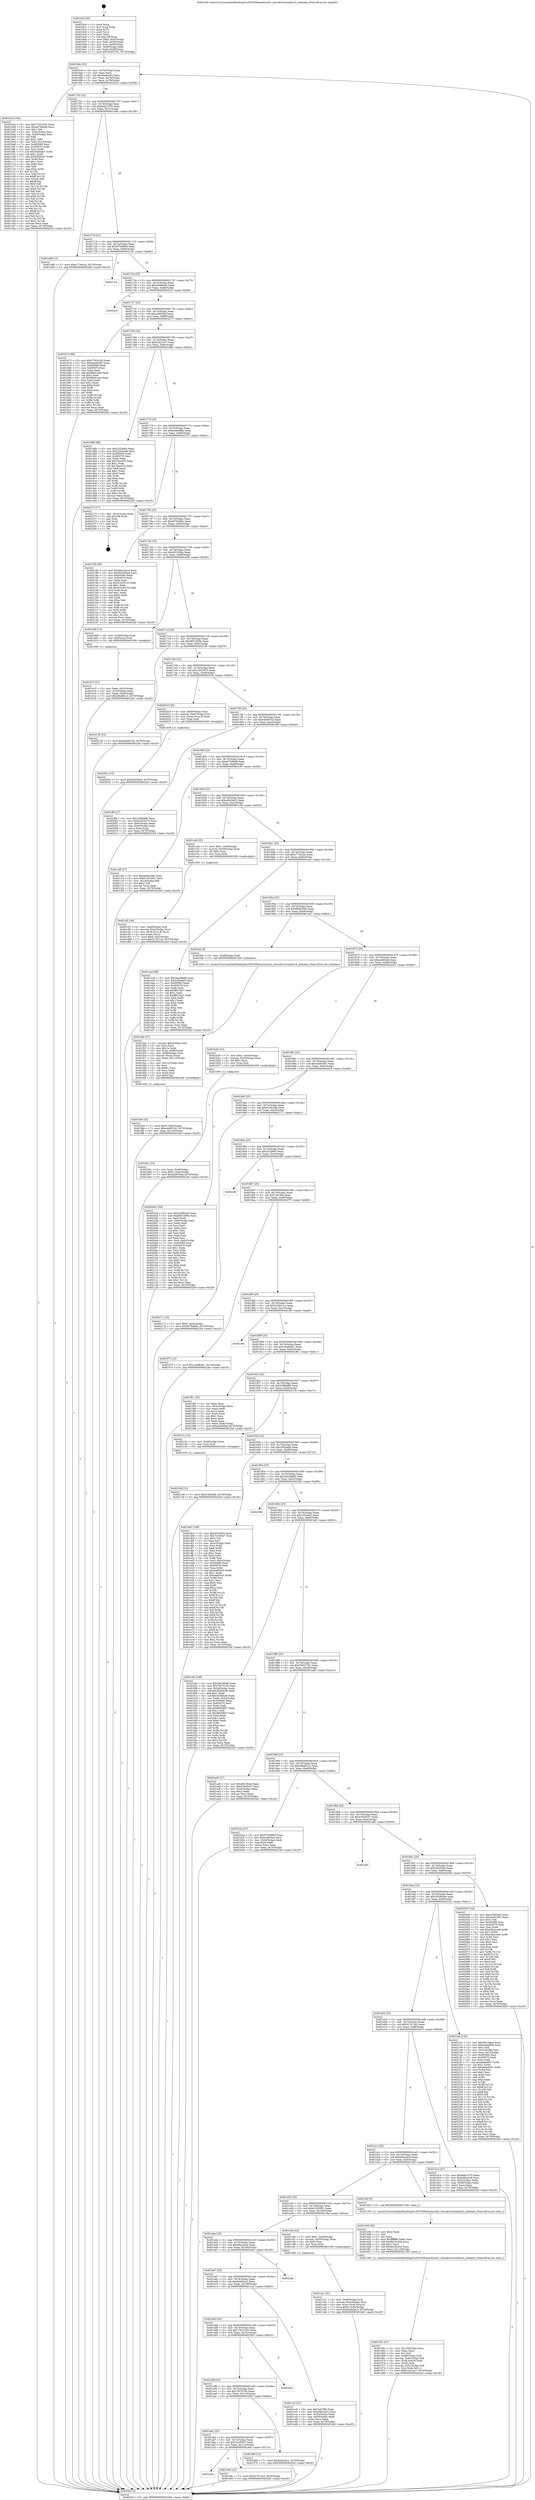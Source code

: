 digraph "0x4016c0" {
  label = "0x4016c0 (/mnt/c/Users/mathe/Desktop/tcc/POCII/binaries/extr_linuxdriversmdmd.h_mdname_Final-ollvm.out::main(0))"
  labelloc = "t"
  node[shape=record]

  Entry [label="",width=0.3,height=0.3,shape=circle,fillcolor=black,style=filled]
  "0x4016eb" [label="{
     0x4016eb [23]\l
     | [instrs]\l
     &nbsp;&nbsp;0x4016eb \<+3\>: mov -0x70(%rbp),%eax\l
     &nbsp;&nbsp;0x4016ee \<+2\>: mov %eax,%ecx\l
     &nbsp;&nbsp;0x4016f0 \<+6\>: sub $0x8aa0ac85,%ecx\l
     &nbsp;&nbsp;0x4016f6 \<+3\>: mov %eax,-0x74(%rbp)\l
     &nbsp;&nbsp;0x4016f9 \<+3\>: mov %ecx,-0x78(%rbp)\l
     &nbsp;&nbsp;0x4016fc \<+6\>: je 0000000000401bcb \<main+0x50b\>\l
  }"]
  "0x401bcb" [label="{
     0x401bcb [164]\l
     | [instrs]\l
     &nbsp;&nbsp;0x401bcb \<+5\>: mov $0x77624165,%eax\l
     &nbsp;&nbsp;0x401bd0 \<+5\>: mov $0xe6769bd9,%ecx\l
     &nbsp;&nbsp;0x401bd5 \<+2\>: mov $0x1,%dl\l
     &nbsp;&nbsp;0x401bd7 \<+3\>: mov -0x4c(%rbp),%esi\l
     &nbsp;&nbsp;0x401bda \<+3\>: cmp -0x40(%rbp),%esi\l
     &nbsp;&nbsp;0x401bdd \<+4\>: setl %dil\l
     &nbsp;&nbsp;0x401be1 \<+4\>: and $0x1,%dil\l
     &nbsp;&nbsp;0x401be5 \<+4\>: mov %dil,-0x1d(%rbp)\l
     &nbsp;&nbsp;0x401be9 \<+7\>: mov 0x405060,%esi\l
     &nbsp;&nbsp;0x401bf0 \<+8\>: mov 0x405070,%r8d\l
     &nbsp;&nbsp;0x401bf8 \<+3\>: mov %esi,%r9d\l
     &nbsp;&nbsp;0x401bfb \<+7\>: sub $0x55f26ae7,%r9d\l
     &nbsp;&nbsp;0x401c02 \<+4\>: sub $0x1,%r9d\l
     &nbsp;&nbsp;0x401c06 \<+7\>: add $0x55f26ae7,%r9d\l
     &nbsp;&nbsp;0x401c0d \<+4\>: imul %r9d,%esi\l
     &nbsp;&nbsp;0x401c11 \<+3\>: and $0x1,%esi\l
     &nbsp;&nbsp;0x401c14 \<+3\>: cmp $0x0,%esi\l
     &nbsp;&nbsp;0x401c17 \<+4\>: sete %dil\l
     &nbsp;&nbsp;0x401c1b \<+4\>: cmp $0xa,%r8d\l
     &nbsp;&nbsp;0x401c1f \<+4\>: setl %r10b\l
     &nbsp;&nbsp;0x401c23 \<+3\>: mov %dil,%r11b\l
     &nbsp;&nbsp;0x401c26 \<+4\>: xor $0xff,%r11b\l
     &nbsp;&nbsp;0x401c2a \<+3\>: mov %r10b,%bl\l
     &nbsp;&nbsp;0x401c2d \<+3\>: xor $0xff,%bl\l
     &nbsp;&nbsp;0x401c30 \<+3\>: xor $0x0,%dl\l
     &nbsp;&nbsp;0x401c33 \<+3\>: mov %r11b,%r14b\l
     &nbsp;&nbsp;0x401c36 \<+4\>: and $0x0,%r14b\l
     &nbsp;&nbsp;0x401c3a \<+3\>: and %dl,%dil\l
     &nbsp;&nbsp;0x401c3d \<+3\>: mov %bl,%r15b\l
     &nbsp;&nbsp;0x401c40 \<+4\>: and $0x0,%r15b\l
     &nbsp;&nbsp;0x401c44 \<+3\>: and %dl,%r10b\l
     &nbsp;&nbsp;0x401c47 \<+3\>: or %dil,%r14b\l
     &nbsp;&nbsp;0x401c4a \<+3\>: or %r10b,%r15b\l
     &nbsp;&nbsp;0x401c4d \<+3\>: xor %r15b,%r14b\l
     &nbsp;&nbsp;0x401c50 \<+3\>: or %bl,%r11b\l
     &nbsp;&nbsp;0x401c53 \<+4\>: xor $0xff,%r11b\l
     &nbsp;&nbsp;0x401c57 \<+3\>: or $0x0,%dl\l
     &nbsp;&nbsp;0x401c5a \<+3\>: and %dl,%r11b\l
     &nbsp;&nbsp;0x401c5d \<+3\>: or %r11b,%r14b\l
     &nbsp;&nbsp;0x401c60 \<+4\>: test $0x1,%r14b\l
     &nbsp;&nbsp;0x401c64 \<+3\>: cmovne %ecx,%eax\l
     &nbsp;&nbsp;0x401c67 \<+3\>: mov %eax,-0x70(%rbp)\l
     &nbsp;&nbsp;0x401c6a \<+5\>: jmp 00000000004022ef \<main+0xc2f\>\l
  }"]
  "0x401702" [label="{
     0x401702 [22]\l
     | [instrs]\l
     &nbsp;&nbsp;0x401702 \<+5\>: jmp 0000000000401707 \<main+0x47\>\l
     &nbsp;&nbsp;0x401707 \<+3\>: mov -0x74(%rbp),%eax\l
     &nbsp;&nbsp;0x40170a \<+5\>: sub $0x8edc1970,%eax\l
     &nbsp;&nbsp;0x40170f \<+3\>: mov %eax,-0x7c(%rbp)\l
     &nbsp;&nbsp;0x401712 \<+6\>: je 0000000000401e98 \<main+0x7d8\>\l
  }"]
  Exit [label="",width=0.3,height=0.3,shape=circle,fillcolor=black,style=filled,peripheries=2]
  "0x401e98" [label="{
     0x401e98 [12]\l
     | [instrs]\l
     &nbsp;&nbsp;0x401e98 \<+7\>: movl $0xe7744c2a,-0x70(%rbp)\l
     &nbsp;&nbsp;0x401e9f \<+5\>: jmp 00000000004022ef \<main+0xc2f\>\l
  }"]
  "0x401718" [label="{
     0x401718 [22]\l
     | [instrs]\l
     &nbsp;&nbsp;0x401718 \<+5\>: jmp 000000000040171d \<main+0x5d\>\l
     &nbsp;&nbsp;0x40171d \<+3\>: mov -0x74(%rbp),%eax\l
     &nbsp;&nbsp;0x401720 \<+5\>: sub $0x97509f09,%eax\l
     &nbsp;&nbsp;0x401725 \<+3\>: mov %eax,-0x80(%rbp)\l
     &nbsp;&nbsp;0x401728 \<+6\>: je 0000000000402154 \<main+0xa94\>\l
  }"]
  "0x402148" [label="{
     0x402148 [12]\l
     | [instrs]\l
     &nbsp;&nbsp;0x402148 \<+7\>: movl $0xf120e2db,-0x70(%rbp)\l
     &nbsp;&nbsp;0x40214f \<+5\>: jmp 00000000004022ef \<main+0xc2f\>\l
  }"]
  "0x402154" [label="{
     0x402154\l
  }", style=dashed]
  "0x40172e" [label="{
     0x40172e [25]\l
     | [instrs]\l
     &nbsp;&nbsp;0x40172e \<+5\>: jmp 0000000000401733 \<main+0x73\>\l
     &nbsp;&nbsp;0x401733 \<+3\>: mov -0x74(%rbp),%eax\l
     &nbsp;&nbsp;0x401736 \<+5\>: sub $0xa2090aa0,%eax\l
     &nbsp;&nbsp;0x40173b \<+6\>: mov %eax,-0x84(%rbp)\l
     &nbsp;&nbsp;0x401741 \<+6\>: je 00000000004022cf \<main+0xc0f\>\l
  }"]
  "0x40202c" [label="{
     0x40202c [12]\l
     | [instrs]\l
     &nbsp;&nbsp;0x40202c \<+7\>: movl $0x54d2f3e3,-0x70(%rbp)\l
     &nbsp;&nbsp;0x402033 \<+5\>: jmp 00000000004022ef \<main+0xc2f\>\l
  }"]
  "0x4022cf" [label="{
     0x4022cf\l
  }", style=dashed]
  "0x401747" [label="{
     0x401747 [25]\l
     | [instrs]\l
     &nbsp;&nbsp;0x401747 \<+5\>: jmp 000000000040174c \<main+0x8c\>\l
     &nbsp;&nbsp;0x40174c \<+3\>: mov -0x74(%rbp),%eax\l
     &nbsp;&nbsp;0x40174f \<+5\>: sub $0xa26930ef,%eax\l
     &nbsp;&nbsp;0x401754 \<+6\>: mov %eax,-0x88(%rbp)\l
     &nbsp;&nbsp;0x40175a \<+6\>: je 0000000000401b73 \<main+0x4b3\>\l
  }"]
  "0x401fe4" [label="{
     0x401fe4 [25]\l
     | [instrs]\l
     &nbsp;&nbsp;0x401fe4 \<+7\>: movl $0x0,-0x6c(%rbp)\l
     &nbsp;&nbsp;0x401feb \<+7\>: movl $0xe4d067d2,-0x70(%rbp)\l
     &nbsp;&nbsp;0x401ff2 \<+6\>: mov %eax,-0x120(%rbp)\l
     &nbsp;&nbsp;0x401ff8 \<+5\>: jmp 00000000004022ef \<main+0xc2f\>\l
  }"]
  "0x401b73" [label="{
     0x401b73 [88]\l
     | [instrs]\l
     &nbsp;&nbsp;0x401b73 \<+5\>: mov $0x77624165,%eax\l
     &nbsp;&nbsp;0x401b78 \<+5\>: mov $0x8aa0ac85,%ecx\l
     &nbsp;&nbsp;0x401b7d \<+7\>: mov 0x405060,%edx\l
     &nbsp;&nbsp;0x401b84 \<+7\>: mov 0x405070,%esi\l
     &nbsp;&nbsp;0x401b8b \<+2\>: mov %edx,%edi\l
     &nbsp;&nbsp;0x401b8d \<+6\>: add $0xfd0d1a4e,%edi\l
     &nbsp;&nbsp;0x401b93 \<+3\>: sub $0x1,%edi\l
     &nbsp;&nbsp;0x401b96 \<+6\>: sub $0xfd0d1a4e,%edi\l
     &nbsp;&nbsp;0x401b9c \<+3\>: imul %edi,%edx\l
     &nbsp;&nbsp;0x401b9f \<+3\>: and $0x1,%edx\l
     &nbsp;&nbsp;0x401ba2 \<+3\>: cmp $0x0,%edx\l
     &nbsp;&nbsp;0x401ba5 \<+4\>: sete %r8b\l
     &nbsp;&nbsp;0x401ba9 \<+3\>: cmp $0xa,%esi\l
     &nbsp;&nbsp;0x401bac \<+4\>: setl %r9b\l
     &nbsp;&nbsp;0x401bb0 \<+3\>: mov %r8b,%r10b\l
     &nbsp;&nbsp;0x401bb3 \<+3\>: and %r9b,%r10b\l
     &nbsp;&nbsp;0x401bb6 \<+3\>: xor %r9b,%r8b\l
     &nbsp;&nbsp;0x401bb9 \<+3\>: or %r8b,%r10b\l
     &nbsp;&nbsp;0x401bbc \<+4\>: test $0x1,%r10b\l
     &nbsp;&nbsp;0x401bc0 \<+3\>: cmovne %ecx,%eax\l
     &nbsp;&nbsp;0x401bc3 \<+3\>: mov %eax,-0x70(%rbp)\l
     &nbsp;&nbsp;0x401bc6 \<+5\>: jmp 00000000004022ef \<main+0xc2f\>\l
  }"]
  "0x401760" [label="{
     0x401760 [25]\l
     | [instrs]\l
     &nbsp;&nbsp;0x401760 \<+5\>: jmp 0000000000401765 \<main+0xa5\>\l
     &nbsp;&nbsp;0x401765 \<+3\>: mov -0x74(%rbp),%eax\l
     &nbsp;&nbsp;0x401768 \<+5\>: sub $0xb1b21ac7,%eax\l
     &nbsp;&nbsp;0x40176d \<+6\>: mov %eax,-0x8c(%rbp)\l
     &nbsp;&nbsp;0x401773 \<+6\>: je 0000000000401d8b \<main+0x6cb\>\l
  }"]
  "0x401fab" [label="{
     0x401fab [57]\l
     | [instrs]\l
     &nbsp;&nbsp;0x401fab \<+10\>: movabs $0x4030ba,%rdi\l
     &nbsp;&nbsp;0x401fb5 \<+2\>: xor %ecx,%ecx\l
     &nbsp;&nbsp;0x401fb7 \<+5\>: mov $0x1a,%edx\l
     &nbsp;&nbsp;0x401fbc \<+4\>: mov %rax,-0x68(%rbp)\l
     &nbsp;&nbsp;0x401fc0 \<+4\>: mov -0x68(%rbp),%rax\l
     &nbsp;&nbsp;0x401fc4 \<+3\>: movsbl (%rax),%eax\l
     &nbsp;&nbsp;0x401fc7 \<+6\>: mov %edx,-0x11c(%rbp)\l
     &nbsp;&nbsp;0x401fcd \<+1\>: cltd\l
     &nbsp;&nbsp;0x401fce \<+6\>: mov -0x11c(%rbp),%esi\l
     &nbsp;&nbsp;0x401fd4 \<+2\>: idiv %esi\l
     &nbsp;&nbsp;0x401fd6 \<+3\>: sub $0x61,%ecx\l
     &nbsp;&nbsp;0x401fd9 \<+2\>: sub %ecx,%edx\l
     &nbsp;&nbsp;0x401fdb \<+2\>: mov %edx,%esi\l
     &nbsp;&nbsp;0x401fdd \<+2\>: mov $0x0,%al\l
     &nbsp;&nbsp;0x401fdf \<+5\>: call 0000000000401040 \<printf@plt\>\l
     | [calls]\l
     &nbsp;&nbsp;0x401040 \{1\} (unknown)\l
  }"]
  "0x401d8b" [label="{
     0x401d8b [88]\l
     | [instrs]\l
     &nbsp;&nbsp;0x401d8b \<+5\>: mov $0x2525664,%eax\l
     &nbsp;&nbsp;0x401d90 \<+5\>: mov $0x22f2bab6,%ecx\l
     &nbsp;&nbsp;0x401d95 \<+7\>: mov 0x405060,%edx\l
     &nbsp;&nbsp;0x401d9c \<+7\>: mov 0x405070,%esi\l
     &nbsp;&nbsp;0x401da3 \<+2\>: mov %edx,%edi\l
     &nbsp;&nbsp;0x401da5 \<+6\>: add $0x7bec67b,%edi\l
     &nbsp;&nbsp;0x401dab \<+3\>: sub $0x1,%edi\l
     &nbsp;&nbsp;0x401dae \<+6\>: sub $0x7bec67b,%edi\l
     &nbsp;&nbsp;0x401db4 \<+3\>: imul %edi,%edx\l
     &nbsp;&nbsp;0x401db7 \<+3\>: and $0x1,%edx\l
     &nbsp;&nbsp;0x401dba \<+3\>: cmp $0x0,%edx\l
     &nbsp;&nbsp;0x401dbd \<+4\>: sete %r8b\l
     &nbsp;&nbsp;0x401dc1 \<+3\>: cmp $0xa,%esi\l
     &nbsp;&nbsp;0x401dc4 \<+4\>: setl %r9b\l
     &nbsp;&nbsp;0x401dc8 \<+3\>: mov %r8b,%r10b\l
     &nbsp;&nbsp;0x401dcb \<+3\>: and %r9b,%r10b\l
     &nbsp;&nbsp;0x401dce \<+3\>: xor %r9b,%r8b\l
     &nbsp;&nbsp;0x401dd1 \<+3\>: or %r8b,%r10b\l
     &nbsp;&nbsp;0x401dd4 \<+4\>: test $0x1,%r10b\l
     &nbsp;&nbsp;0x401dd8 \<+3\>: cmovne %ecx,%eax\l
     &nbsp;&nbsp;0x401ddb \<+3\>: mov %eax,-0x70(%rbp)\l
     &nbsp;&nbsp;0x401dde \<+5\>: jmp 00000000004022ef \<main+0xc2f\>\l
  }"]
  "0x401779" [label="{
     0x401779 [25]\l
     | [instrs]\l
     &nbsp;&nbsp;0x401779 \<+5\>: jmp 000000000040177e \<main+0xbe\>\l
     &nbsp;&nbsp;0x40177e \<+3\>: mov -0x74(%rbp),%eax\l
     &nbsp;&nbsp;0x401781 \<+5\>: sub $0xbe4ee80b,%eax\l
     &nbsp;&nbsp;0x401786 \<+6\>: mov %eax,-0x90(%rbp)\l
     &nbsp;&nbsp;0x40178c \<+6\>: je 0000000000402272 \<main+0xbb2\>\l
  }"]
  "0x401acb" [label="{
     0x401acb\l
  }", style=dashed]
  "0x402272" [label="{
     0x402272 [17]\l
     | [instrs]\l
     &nbsp;&nbsp;0x402272 \<+3\>: mov -0x1c(%rbp),%eax\l
     &nbsp;&nbsp;0x402275 \<+7\>: add $0x108,%rsp\l
     &nbsp;&nbsp;0x40227c \<+1\>: pop %rbx\l
     &nbsp;&nbsp;0x40227d \<+2\>: pop %r14\l
     &nbsp;&nbsp;0x40227f \<+2\>: pop %r15\l
     &nbsp;&nbsp;0x402281 \<+1\>: pop %rbp\l
     &nbsp;&nbsp;0x402282 \<+1\>: ret\l
  }"]
  "0x401792" [label="{
     0x401792 [25]\l
     | [instrs]\l
     &nbsp;&nbsp;0x401792 \<+5\>: jmp 0000000000401797 \<main+0xd7\>\l
     &nbsp;&nbsp;0x401797 \<+3\>: mov -0x74(%rbp),%eax\l
     &nbsp;&nbsp;0x40179a \<+5\>: sub $0xd076ab62,%eax\l
     &nbsp;&nbsp;0x40179f \<+6\>: mov %eax,-0x94(%rbp)\l
     &nbsp;&nbsp;0x4017a5 \<+6\>: je 0000000000402184 \<main+0xac4\>\l
  }"]
  "0x401e8c" [label="{
     0x401e8c [12]\l
     | [instrs]\l
     &nbsp;&nbsp;0x401e8c \<+7\>: movl $0x5c767c43,-0x70(%rbp)\l
     &nbsp;&nbsp;0x401e93 \<+5\>: jmp 00000000004022ef \<main+0xc2f\>\l
  }"]
  "0x402184" [label="{
     0x402184 [88]\l
     | [instrs]\l
     &nbsp;&nbsp;0x402184 \<+5\>: mov $0x69a14aca,%eax\l
     &nbsp;&nbsp;0x402189 \<+5\>: mov $0x5b2904a4,%ecx\l
     &nbsp;&nbsp;0x40218e \<+7\>: mov 0x405060,%edx\l
     &nbsp;&nbsp;0x402195 \<+7\>: mov 0x405070,%esi\l
     &nbsp;&nbsp;0x40219c \<+2\>: mov %edx,%edi\l
     &nbsp;&nbsp;0x40219e \<+6\>: sub $0x41b20155,%edi\l
     &nbsp;&nbsp;0x4021a4 \<+3\>: sub $0x1,%edi\l
     &nbsp;&nbsp;0x4021a7 \<+6\>: add $0x41b20155,%edi\l
     &nbsp;&nbsp;0x4021ad \<+3\>: imul %edi,%edx\l
     &nbsp;&nbsp;0x4021b0 \<+3\>: and $0x1,%edx\l
     &nbsp;&nbsp;0x4021b3 \<+3\>: cmp $0x0,%edx\l
     &nbsp;&nbsp;0x4021b6 \<+4\>: sete %r8b\l
     &nbsp;&nbsp;0x4021ba \<+3\>: cmp $0xa,%esi\l
     &nbsp;&nbsp;0x4021bd \<+4\>: setl %r9b\l
     &nbsp;&nbsp;0x4021c1 \<+3\>: mov %r8b,%r10b\l
     &nbsp;&nbsp;0x4021c4 \<+3\>: and %r9b,%r10b\l
     &nbsp;&nbsp;0x4021c7 \<+3\>: xor %r9b,%r8b\l
     &nbsp;&nbsp;0x4021ca \<+3\>: or %r8b,%r10b\l
     &nbsp;&nbsp;0x4021cd \<+4\>: test $0x1,%r10b\l
     &nbsp;&nbsp;0x4021d1 \<+3\>: cmovne %ecx,%eax\l
     &nbsp;&nbsp;0x4021d4 \<+3\>: mov %eax,-0x70(%rbp)\l
     &nbsp;&nbsp;0x4021d7 \<+5\>: jmp 00000000004022ef \<main+0xc2f\>\l
  }"]
  "0x4017ab" [label="{
     0x4017ab [25]\l
     | [instrs]\l
     &nbsp;&nbsp;0x4017ab \<+5\>: jmp 00000000004017b0 \<main+0xf0\>\l
     &nbsp;&nbsp;0x4017b0 \<+3\>: mov -0x74(%rbp),%eax\l
     &nbsp;&nbsp;0x4017b3 \<+5\>: sub $0xd551f04c,%eax\l
     &nbsp;&nbsp;0x4017b8 \<+6\>: mov %eax,-0x98(%rbp)\l
     &nbsp;&nbsp;0x4017be \<+6\>: je 0000000000401b08 \<main+0x448\>\l
  }"]
  "0x401ab2" [label="{
     0x401ab2 [25]\l
     | [instrs]\l
     &nbsp;&nbsp;0x401ab2 \<+5\>: jmp 0000000000401ab7 \<main+0x3f7\>\l
     &nbsp;&nbsp;0x401ab7 \<+3\>: mov -0x74(%rbp),%eax\l
     &nbsp;&nbsp;0x401aba \<+5\>: sub $0x7e1f55b7,%eax\l
     &nbsp;&nbsp;0x401abf \<+6\>: mov %eax,-0x114(%rbp)\l
     &nbsp;&nbsp;0x401ac5 \<+6\>: je 0000000000401e8c \<main+0x7cc\>\l
  }"]
  "0x401b08" [label="{
     0x401b08 [13]\l
     | [instrs]\l
     &nbsp;&nbsp;0x401b08 \<+4\>: mov -0x38(%rbp),%rax\l
     &nbsp;&nbsp;0x401b0c \<+4\>: mov 0x8(%rax),%rdi\l
     &nbsp;&nbsp;0x401b10 \<+5\>: call 0000000000401060 \<atoi@plt\>\l
     | [calls]\l
     &nbsp;&nbsp;0x401060 \{1\} (unknown)\l
  }"]
  "0x4017c4" [label="{
     0x4017c4 [25]\l
     | [instrs]\l
     &nbsp;&nbsp;0x4017c4 \<+5\>: jmp 00000000004017c9 \<main+0x109\>\l
     &nbsp;&nbsp;0x4017c9 \<+3\>: mov -0x74(%rbp),%eax\l
     &nbsp;&nbsp;0x4017cc \<+5\>: sub $0xd851b60b,%eax\l
     &nbsp;&nbsp;0x4017d1 \<+6\>: mov %eax,-0x9c(%rbp)\l
     &nbsp;&nbsp;0x4017d7 \<+6\>: je 0000000000402130 \<main+0xa70\>\l
  }"]
  "0x401f69" [label="{
     0x401f69 [12]\l
     | [instrs]\l
     &nbsp;&nbsp;0x401f69 \<+7\>: movl $0x6e0a3ec2,-0x70(%rbp)\l
     &nbsp;&nbsp;0x401f70 \<+5\>: jmp 00000000004022ef \<main+0xc2f\>\l
  }"]
  "0x402130" [label="{
     0x402130 [12]\l
     | [instrs]\l
     &nbsp;&nbsp;0x402130 \<+7\>: movl $0xe4d067d2,-0x70(%rbp)\l
     &nbsp;&nbsp;0x402137 \<+5\>: jmp 00000000004022ef \<main+0xc2f\>\l
  }"]
  "0x4017dd" [label="{
     0x4017dd [25]\l
     | [instrs]\l
     &nbsp;&nbsp;0x4017dd \<+5\>: jmp 00000000004017e2 \<main+0x122\>\l
     &nbsp;&nbsp;0x4017e2 \<+3\>: mov -0x74(%rbp),%eax\l
     &nbsp;&nbsp;0x4017e5 \<+5\>: sub $0xe2023475,%eax\l
     &nbsp;&nbsp;0x4017ea \<+6\>: mov %eax,-0xa0(%rbp)\l
     &nbsp;&nbsp;0x4017f0 \<+6\>: je 0000000000402018 \<main+0x958\>\l
  }"]
  "0x401a99" [label="{
     0x401a99 [25]\l
     | [instrs]\l
     &nbsp;&nbsp;0x401a99 \<+5\>: jmp 0000000000401a9e \<main+0x3de\>\l
     &nbsp;&nbsp;0x401a9e \<+3\>: mov -0x74(%rbp),%eax\l
     &nbsp;&nbsp;0x401aa1 \<+5\>: sub $0x7937f150,%eax\l
     &nbsp;&nbsp;0x401aa6 \<+6\>: mov %eax,-0x110(%rbp)\l
     &nbsp;&nbsp;0x401aac \<+6\>: je 0000000000401f69 \<main+0x8a9\>\l
  }"]
  "0x402018" [label="{
     0x402018 [20]\l
     | [instrs]\l
     &nbsp;&nbsp;0x402018 \<+4\>: mov -0x48(%rbp),%rax\l
     &nbsp;&nbsp;0x40201c \<+4\>: movslq -0x6c(%rbp),%rcx\l
     &nbsp;&nbsp;0x402020 \<+4\>: mov (%rax,%rcx,8),%rax\l
     &nbsp;&nbsp;0x402024 \<+3\>: mov %rax,%rdi\l
     &nbsp;&nbsp;0x402027 \<+5\>: call 0000000000401030 \<free@plt\>\l
     | [calls]\l
     &nbsp;&nbsp;0x401030 \{1\} (unknown)\l
  }"]
  "0x4017f6" [label="{
     0x4017f6 [25]\l
     | [instrs]\l
     &nbsp;&nbsp;0x4017f6 \<+5\>: jmp 00000000004017fb \<main+0x13b\>\l
     &nbsp;&nbsp;0x4017fb \<+3\>: mov -0x74(%rbp),%eax\l
     &nbsp;&nbsp;0x4017fe \<+5\>: sub $0xe4d067d2,%eax\l
     &nbsp;&nbsp;0x401803 \<+6\>: mov %eax,-0xa4(%rbp)\l
     &nbsp;&nbsp;0x401809 \<+6\>: je 0000000000401ffd \<main+0x93d\>\l
  }"]
  "0x402283" [label="{
     0x402283\l
  }", style=dashed]
  "0x401ffd" [label="{
     0x401ffd [27]\l
     | [instrs]\l
     &nbsp;&nbsp;0x401ffd \<+5\>: mov $0x229fdd86,%eax\l
     &nbsp;&nbsp;0x402002 \<+5\>: mov $0xe2023475,%ecx\l
     &nbsp;&nbsp;0x402007 \<+3\>: mov -0x6c(%rbp),%edx\l
     &nbsp;&nbsp;0x40200a \<+3\>: cmp -0x40(%rbp),%edx\l
     &nbsp;&nbsp;0x40200d \<+3\>: cmovl %ecx,%eax\l
     &nbsp;&nbsp;0x402010 \<+3\>: mov %eax,-0x70(%rbp)\l
     &nbsp;&nbsp;0x402013 \<+5\>: jmp 00000000004022ef \<main+0xc2f\>\l
  }"]
  "0x40180f" [label="{
     0x40180f [25]\l
     | [instrs]\l
     &nbsp;&nbsp;0x40180f \<+5\>: jmp 0000000000401814 \<main+0x154\>\l
     &nbsp;&nbsp;0x401814 \<+3\>: mov -0x74(%rbp),%eax\l
     &nbsp;&nbsp;0x401817 \<+5\>: sub $0xe6769bd9,%eax\l
     &nbsp;&nbsp;0x40181c \<+6\>: mov %eax,-0xa8(%rbp)\l
     &nbsp;&nbsp;0x401822 \<+6\>: je 0000000000401c6f \<main+0x5af\>\l
  }"]
  "0x401d5c" [label="{
     0x401d5c [47]\l
     | [instrs]\l
     &nbsp;&nbsp;0x401d5c \<+6\>: mov -0x118(%rbp),%ecx\l
     &nbsp;&nbsp;0x401d62 \<+3\>: imul %eax,%ecx\l
     &nbsp;&nbsp;0x401d65 \<+3\>: mov %cl,%sil\l
     &nbsp;&nbsp;0x401d68 \<+4\>: mov -0x48(%rbp),%rdi\l
     &nbsp;&nbsp;0x401d6c \<+4\>: movslq -0x4c(%rbp),%r8\l
     &nbsp;&nbsp;0x401d70 \<+4\>: mov (%rdi,%r8,8),%rdi\l
     &nbsp;&nbsp;0x401d74 \<+3\>: mov (%rdi),%rdi\l
     &nbsp;&nbsp;0x401d77 \<+4\>: movslq -0x5c(%rbp),%r8\l
     &nbsp;&nbsp;0x401d7b \<+4\>: mov %sil,(%rdi,%r8,1)\l
     &nbsp;&nbsp;0x401d7f \<+7\>: movl $0xb1b21ac7,-0x70(%rbp)\l
     &nbsp;&nbsp;0x401d86 \<+5\>: jmp 00000000004022ef \<main+0xc2f\>\l
  }"]
  "0x401c6f" [label="{
     0x401c6f [27]\l
     | [instrs]\l
     &nbsp;&nbsp;0x401c6f \<+5\>: mov $0xe8d4258e,%eax\l
     &nbsp;&nbsp;0x401c74 \<+5\>: mov $0x61453061,%ecx\l
     &nbsp;&nbsp;0x401c79 \<+3\>: mov -0x1d(%rbp),%dl\l
     &nbsp;&nbsp;0x401c7c \<+3\>: test $0x1,%dl\l
     &nbsp;&nbsp;0x401c7f \<+3\>: cmovne %ecx,%eax\l
     &nbsp;&nbsp;0x401c82 \<+3\>: mov %eax,-0x70(%rbp)\l
     &nbsp;&nbsp;0x401c85 \<+5\>: jmp 00000000004022ef \<main+0xc2f\>\l
  }"]
  "0x401828" [label="{
     0x401828 [25]\l
     | [instrs]\l
     &nbsp;&nbsp;0x401828 \<+5\>: jmp 000000000040182d \<main+0x16d\>\l
     &nbsp;&nbsp;0x40182d \<+3\>: mov -0x74(%rbp),%eax\l
     &nbsp;&nbsp;0x401830 \<+5\>: sub $0xe6b53a22,%eax\l
     &nbsp;&nbsp;0x401835 \<+6\>: mov %eax,-0xac(%rbp)\l
     &nbsp;&nbsp;0x40183b \<+6\>: je 0000000000401cdb \<main+0x61b\>\l
  }"]
  "0x401d34" [label="{
     0x401d34 [40]\l
     | [instrs]\l
     &nbsp;&nbsp;0x401d34 \<+5\>: mov $0x2,%ecx\l
     &nbsp;&nbsp;0x401d39 \<+1\>: cltd\l
     &nbsp;&nbsp;0x401d3a \<+2\>: idiv %ecx\l
     &nbsp;&nbsp;0x401d3c \<+6\>: imul $0xfffffffe,%edx,%ecx\l
     &nbsp;&nbsp;0x401d42 \<+6\>: add $0x9b16c454,%ecx\l
     &nbsp;&nbsp;0x401d48 \<+3\>: add $0x1,%ecx\l
     &nbsp;&nbsp;0x401d4b \<+6\>: sub $0x9b16c454,%ecx\l
     &nbsp;&nbsp;0x401d51 \<+6\>: mov %ecx,-0x118(%rbp)\l
     &nbsp;&nbsp;0x401d57 \<+5\>: call 0000000000401160 \<next_i\>\l
     | [calls]\l
     &nbsp;&nbsp;0x401160 \{1\} (/mnt/c/Users/mathe/Desktop/tcc/POCII/binaries/extr_linuxdriversmdmd.h_mdname_Final-ollvm.out::next_i)\l
  }"]
  "0x401cdb" [label="{
     0x401cdb [23]\l
     | [instrs]\l
     &nbsp;&nbsp;0x401cdb \<+7\>: movl $0x1,-0x58(%rbp)\l
     &nbsp;&nbsp;0x401ce2 \<+4\>: movslq -0x58(%rbp),%rax\l
     &nbsp;&nbsp;0x401ce6 \<+4\>: shl $0x0,%rax\l
     &nbsp;&nbsp;0x401cea \<+3\>: mov %rax,%rdi\l
     &nbsp;&nbsp;0x401ced \<+5\>: call 0000000000401050 \<malloc@plt\>\l
     | [calls]\l
     &nbsp;&nbsp;0x401050 \{1\} (unknown)\l
  }"]
  "0x401841" [label="{
     0x401841 [25]\l
     | [instrs]\l
     &nbsp;&nbsp;0x401841 \<+5\>: jmp 0000000000401846 \<main+0x186\>\l
     &nbsp;&nbsp;0x401846 \<+3\>: mov -0x74(%rbp),%eax\l
     &nbsp;&nbsp;0x401849 \<+5\>: sub $0xe7744c2a,%eax\l
     &nbsp;&nbsp;0x40184e \<+6\>: mov %eax,-0xb0(%rbp)\l
     &nbsp;&nbsp;0x401854 \<+6\>: je 0000000000401ea4 \<main+0x7e4\>\l
  }"]
  "0x401cf2" [label="{
     0x401cf2 [34]\l
     | [instrs]\l
     &nbsp;&nbsp;0x401cf2 \<+4\>: mov -0x48(%rbp),%rdi\l
     &nbsp;&nbsp;0x401cf6 \<+4\>: movslq -0x4c(%rbp),%rcx\l
     &nbsp;&nbsp;0x401cfa \<+4\>: mov (%rdi,%rcx,8),%rcx\l
     &nbsp;&nbsp;0x401cfe \<+3\>: mov %rax,(%rcx)\l
     &nbsp;&nbsp;0x401d01 \<+7\>: movl $0x0,-0x5c(%rbp)\l
     &nbsp;&nbsp;0x401d08 \<+7\>: movl $0x5c767c43,-0x70(%rbp)\l
     &nbsp;&nbsp;0x401d0f \<+5\>: jmp 00000000004022ef \<main+0xc2f\>\l
  }"]
  "0x401ea4" [label="{
     0x401ea4 [88]\l
     | [instrs]\l
     &nbsp;&nbsp;0x401ea4 \<+5\>: mov $0x2ba396d9,%eax\l
     &nbsp;&nbsp;0x401ea9 \<+5\>: mov $0x2cf3a0e5,%ecx\l
     &nbsp;&nbsp;0x401eae \<+7\>: mov 0x405060,%edx\l
     &nbsp;&nbsp;0x401eb5 \<+7\>: mov 0x405070,%esi\l
     &nbsp;&nbsp;0x401ebc \<+2\>: mov %edx,%edi\l
     &nbsp;&nbsp;0x401ebe \<+6\>: add $0xff913be7,%edi\l
     &nbsp;&nbsp;0x401ec4 \<+3\>: sub $0x1,%edi\l
     &nbsp;&nbsp;0x401ec7 \<+6\>: sub $0xff913be7,%edi\l
     &nbsp;&nbsp;0x401ecd \<+3\>: imul %edi,%edx\l
     &nbsp;&nbsp;0x401ed0 \<+3\>: and $0x1,%edx\l
     &nbsp;&nbsp;0x401ed3 \<+3\>: cmp $0x0,%edx\l
     &nbsp;&nbsp;0x401ed6 \<+4\>: sete %r8b\l
     &nbsp;&nbsp;0x401eda \<+3\>: cmp $0xa,%esi\l
     &nbsp;&nbsp;0x401edd \<+4\>: setl %r9b\l
     &nbsp;&nbsp;0x401ee1 \<+3\>: mov %r8b,%r10b\l
     &nbsp;&nbsp;0x401ee4 \<+3\>: and %r9b,%r10b\l
     &nbsp;&nbsp;0x401ee7 \<+3\>: xor %r9b,%r8b\l
     &nbsp;&nbsp;0x401eea \<+3\>: or %r8b,%r10b\l
     &nbsp;&nbsp;0x401eed \<+4\>: test $0x1,%r10b\l
     &nbsp;&nbsp;0x401ef1 \<+3\>: cmovne %ecx,%eax\l
     &nbsp;&nbsp;0x401ef4 \<+3\>: mov %eax,-0x70(%rbp)\l
     &nbsp;&nbsp;0x401ef7 \<+5\>: jmp 00000000004022ef \<main+0xc2f\>\l
  }"]
  "0x40185a" [label="{
     0x40185a [25]\l
     | [instrs]\l
     &nbsp;&nbsp;0x40185a \<+5\>: jmp 000000000040185f \<main+0x19f\>\l
     &nbsp;&nbsp;0x40185f \<+3\>: mov -0x74(%rbp),%eax\l
     &nbsp;&nbsp;0x401862 \<+5\>: sub $0xe8d4258e,%eax\l
     &nbsp;&nbsp;0x401867 \<+6\>: mov %eax,-0xb4(%rbp)\l
     &nbsp;&nbsp;0x40186d \<+6\>: je 0000000000401fa2 \<main+0x8e2\>\l
  }"]
  "0x401a80" [label="{
     0x401a80 [25]\l
     | [instrs]\l
     &nbsp;&nbsp;0x401a80 \<+5\>: jmp 0000000000401a85 \<main+0x3c5\>\l
     &nbsp;&nbsp;0x401a85 \<+3\>: mov -0x74(%rbp),%eax\l
     &nbsp;&nbsp;0x401a88 \<+5\>: sub $0x77624165,%eax\l
     &nbsp;&nbsp;0x401a8d \<+6\>: mov %eax,-0x10c(%rbp)\l
     &nbsp;&nbsp;0x401a93 \<+6\>: je 0000000000402283 \<main+0xbc3\>\l
  }"]
  "0x401fa2" [label="{
     0x401fa2 [9]\l
     | [instrs]\l
     &nbsp;&nbsp;0x401fa2 \<+4\>: mov -0x48(%rbp),%rdi\l
     &nbsp;&nbsp;0x401fa6 \<+5\>: call 00000000004015e0 \<mdname\>\l
     | [calls]\l
     &nbsp;&nbsp;0x4015e0 \{1\} (/mnt/c/Users/mathe/Desktop/tcc/POCII/binaries/extr_linuxdriversmdmd.h_mdname_Final-ollvm.out::mdname)\l
  }"]
  "0x401873" [label="{
     0x401873 [25]\l
     | [instrs]\l
     &nbsp;&nbsp;0x401873 \<+5\>: jmp 0000000000401878 \<main+0x1b8\>\l
     &nbsp;&nbsp;0x401878 \<+3\>: mov -0x74(%rbp),%eax\l
     &nbsp;&nbsp;0x40187b \<+5\>: sub $0xecef43ed,%eax\l
     &nbsp;&nbsp;0x401880 \<+6\>: mov %eax,-0xb8(%rbp)\l
     &nbsp;&nbsp;0x401886 \<+6\>: je 0000000000401b45 \<main+0x485\>\l
  }"]
  "0x401cc0" [label="{
     0x401cc0 [27]\l
     | [instrs]\l
     &nbsp;&nbsp;0x401cc0 \<+5\>: mov $0x7ab79fe,%eax\l
     &nbsp;&nbsp;0x401cc5 \<+5\>: mov $0xe6b53a22,%ecx\l
     &nbsp;&nbsp;0x401cca \<+3\>: mov -0x54(%rbp),%edx\l
     &nbsp;&nbsp;0x401ccd \<+3\>: cmp -0x50(%rbp),%edx\l
     &nbsp;&nbsp;0x401cd0 \<+3\>: cmovl %ecx,%eax\l
     &nbsp;&nbsp;0x401cd3 \<+3\>: mov %eax,-0x70(%rbp)\l
     &nbsp;&nbsp;0x401cd6 \<+5\>: jmp 00000000004022ef \<main+0xc2f\>\l
  }"]
  "0x401b45" [label="{
     0x401b45 [23]\l
     | [instrs]\l
     &nbsp;&nbsp;0x401b45 \<+7\>: movl $0x1,-0x40(%rbp)\l
     &nbsp;&nbsp;0x401b4c \<+4\>: movslq -0x40(%rbp),%rax\l
     &nbsp;&nbsp;0x401b50 \<+4\>: shl $0x3,%rax\l
     &nbsp;&nbsp;0x401b54 \<+3\>: mov %rax,%rdi\l
     &nbsp;&nbsp;0x401b57 \<+5\>: call 0000000000401050 \<malloc@plt\>\l
     | [calls]\l
     &nbsp;&nbsp;0x401050 \{1\} (unknown)\l
  }"]
  "0x40188c" [label="{
     0x40188c [25]\l
     | [instrs]\l
     &nbsp;&nbsp;0x40188c \<+5\>: jmp 0000000000401891 \<main+0x1d1\>\l
     &nbsp;&nbsp;0x401891 \<+3\>: mov -0x74(%rbp),%eax\l
     &nbsp;&nbsp;0x401894 \<+5\>: sub $0xee4916d7,%eax\l
     &nbsp;&nbsp;0x401899 \<+6\>: mov %eax,-0xbc(%rbp)\l
     &nbsp;&nbsp;0x40189f \<+6\>: je 00000000004020c8 \<main+0xa08\>\l
  }"]
  "0x401a67" [label="{
     0x401a67 [25]\l
     | [instrs]\l
     &nbsp;&nbsp;0x401a67 \<+5\>: jmp 0000000000401a6c \<main+0x3ac\>\l
     &nbsp;&nbsp;0x401a6c \<+3\>: mov -0x74(%rbp),%eax\l
     &nbsp;&nbsp;0x401a6f \<+5\>: sub $0x6e0a3ec2,%eax\l
     &nbsp;&nbsp;0x401a74 \<+6\>: mov %eax,-0x108(%rbp)\l
     &nbsp;&nbsp;0x401a7a \<+6\>: je 0000000000401cc0 \<main+0x600\>\l
  }"]
  "0x4020c8" [label="{
     0x4020c8 [104]\l
     | [instrs]\l
     &nbsp;&nbsp;0x4020c8 \<+5\>: mov $0xa2090aa0,%eax\l
     &nbsp;&nbsp;0x4020cd \<+5\>: mov $0xd851b60b,%ecx\l
     &nbsp;&nbsp;0x4020d2 \<+2\>: xor %edx,%edx\l
     &nbsp;&nbsp;0x4020d4 \<+3\>: mov -0x6c(%rbp),%esi\l
     &nbsp;&nbsp;0x4020d7 \<+2\>: mov %edx,%edi\l
     &nbsp;&nbsp;0x4020d9 \<+2\>: sub %esi,%edi\l
     &nbsp;&nbsp;0x4020db \<+2\>: mov %edx,%esi\l
     &nbsp;&nbsp;0x4020dd \<+3\>: sub $0x1,%esi\l
     &nbsp;&nbsp;0x4020e0 \<+2\>: add %esi,%edi\l
     &nbsp;&nbsp;0x4020e2 \<+2\>: mov %edx,%esi\l
     &nbsp;&nbsp;0x4020e4 \<+2\>: sub %edi,%esi\l
     &nbsp;&nbsp;0x4020e6 \<+3\>: mov %esi,-0x6c(%rbp)\l
     &nbsp;&nbsp;0x4020e9 \<+7\>: mov 0x405060,%esi\l
     &nbsp;&nbsp;0x4020f0 \<+7\>: mov 0x405070,%edi\l
     &nbsp;&nbsp;0x4020f7 \<+3\>: sub $0x1,%edx\l
     &nbsp;&nbsp;0x4020fa \<+3\>: mov %esi,%r8d\l
     &nbsp;&nbsp;0x4020fd \<+3\>: add %edx,%r8d\l
     &nbsp;&nbsp;0x402100 \<+4\>: imul %r8d,%esi\l
     &nbsp;&nbsp;0x402104 \<+3\>: and $0x1,%esi\l
     &nbsp;&nbsp;0x402107 \<+3\>: cmp $0x0,%esi\l
     &nbsp;&nbsp;0x40210a \<+4\>: sete %r9b\l
     &nbsp;&nbsp;0x40210e \<+3\>: cmp $0xa,%edi\l
     &nbsp;&nbsp;0x402111 \<+4\>: setl %r10b\l
     &nbsp;&nbsp;0x402115 \<+3\>: mov %r9b,%r11b\l
     &nbsp;&nbsp;0x402118 \<+3\>: and %r10b,%r11b\l
     &nbsp;&nbsp;0x40211b \<+3\>: xor %r10b,%r9b\l
     &nbsp;&nbsp;0x40211e \<+3\>: or %r9b,%r11b\l
     &nbsp;&nbsp;0x402121 \<+4\>: test $0x1,%r11b\l
     &nbsp;&nbsp;0x402125 \<+3\>: cmovne %ecx,%eax\l
     &nbsp;&nbsp;0x402128 \<+3\>: mov %eax,-0x70(%rbp)\l
     &nbsp;&nbsp;0x40212b \<+5\>: jmp 00000000004022ef \<main+0xc2f\>\l
  }"]
  "0x4018a5" [label="{
     0x4018a5 [25]\l
     | [instrs]\l
     &nbsp;&nbsp;0x4018a5 \<+5\>: jmp 00000000004018aa \<main+0x1ea\>\l
     &nbsp;&nbsp;0x4018aa \<+3\>: mov -0x74(%rbp),%eax\l
     &nbsp;&nbsp;0x4018ad \<+5\>: sub $0xf120e2db,%eax\l
     &nbsp;&nbsp;0x4018b2 \<+6\>: mov %eax,-0xc0(%rbp)\l
     &nbsp;&nbsp;0x4018b8 \<+6\>: je 0000000000402171 \<main+0xab1\>\l
  }"]
  "0x4022e8" [label="{
     0x4022e8\l
  }", style=dashed]
  "0x402171" [label="{
     0x402171 [19]\l
     | [instrs]\l
     &nbsp;&nbsp;0x402171 \<+7\>: movl $0x0,-0x2c(%rbp)\l
     &nbsp;&nbsp;0x402178 \<+7\>: movl $0xd076ab62,-0x70(%rbp)\l
     &nbsp;&nbsp;0x40217f \<+5\>: jmp 00000000004022ef \<main+0xc2f\>\l
  }"]
  "0x4018be" [label="{
     0x4018be [25]\l
     | [instrs]\l
     &nbsp;&nbsp;0x4018be \<+5\>: jmp 00000000004018c3 \<main+0x203\>\l
     &nbsp;&nbsp;0x4018c3 \<+3\>: mov -0x74(%rbp),%eax\l
     &nbsp;&nbsp;0x4018c6 \<+5\>: sub $0x2525664,%eax\l
     &nbsp;&nbsp;0x4018cb \<+6\>: mov %eax,-0xc4(%rbp)\l
     &nbsp;&nbsp;0x4018d1 \<+6\>: je 000000000040228f \<main+0xbcf\>\l
  }"]
  "0x401ca1" [label="{
     0x401ca1 [31]\l
     | [instrs]\l
     &nbsp;&nbsp;0x401ca1 \<+4\>: mov -0x48(%rbp),%rdi\l
     &nbsp;&nbsp;0x401ca5 \<+4\>: movslq -0x4c(%rbp),%rcx\l
     &nbsp;&nbsp;0x401ca9 \<+4\>: mov %rax,(%rdi,%rcx,8)\l
     &nbsp;&nbsp;0x401cad \<+7\>: movl $0x0,-0x54(%rbp)\l
     &nbsp;&nbsp;0x401cb4 \<+7\>: movl $0x6e0a3ec2,-0x70(%rbp)\l
     &nbsp;&nbsp;0x401cbb \<+5\>: jmp 00000000004022ef \<main+0xc2f\>\l
  }"]
  "0x40228f" [label="{
     0x40228f\l
  }", style=dashed]
  "0x4018d7" [label="{
     0x4018d7 [25]\l
     | [instrs]\l
     &nbsp;&nbsp;0x4018d7 \<+5\>: jmp 00000000004018dc \<main+0x21c\>\l
     &nbsp;&nbsp;0x4018dc \<+3\>: mov -0x74(%rbp),%eax\l
     &nbsp;&nbsp;0x4018df \<+5\>: sub $0x7ab79fe,%eax\l
     &nbsp;&nbsp;0x4018e4 \<+6\>: mov %eax,-0xc8(%rbp)\l
     &nbsp;&nbsp;0x4018ea \<+6\>: je 0000000000401f75 \<main+0x8b5\>\l
  }"]
  "0x401a4e" [label="{
     0x401a4e [25]\l
     | [instrs]\l
     &nbsp;&nbsp;0x401a4e \<+5\>: jmp 0000000000401a53 \<main+0x393\>\l
     &nbsp;&nbsp;0x401a53 \<+3\>: mov -0x74(%rbp),%eax\l
     &nbsp;&nbsp;0x401a56 \<+5\>: sub $0x69a14aca,%eax\l
     &nbsp;&nbsp;0x401a5b \<+6\>: mov %eax,-0x104(%rbp)\l
     &nbsp;&nbsp;0x401a61 \<+6\>: je 00000000004022e8 \<main+0xc28\>\l
  }"]
  "0x401f75" [label="{
     0x401f75 [12]\l
     | [instrs]\l
     &nbsp;&nbsp;0x401f75 \<+7\>: movl $0x1d49b4e7,-0x70(%rbp)\l
     &nbsp;&nbsp;0x401f7c \<+5\>: jmp 00000000004022ef \<main+0xc2f\>\l
  }"]
  "0x4018f0" [label="{
     0x4018f0 [25]\l
     | [instrs]\l
     &nbsp;&nbsp;0x4018f0 \<+5\>: jmp 00000000004018f5 \<main+0x235\>\l
     &nbsp;&nbsp;0x4018f5 \<+3\>: mov -0x74(%rbp),%eax\l
     &nbsp;&nbsp;0x4018f8 \<+5\>: sub $0x1b2841e1,%eax\l
     &nbsp;&nbsp;0x4018fd \<+6\>: mov %eax,-0xcc(%rbp)\l
     &nbsp;&nbsp;0x401903 \<+6\>: je 0000000000402160 \<main+0xaa0\>\l
  }"]
  "0x401c8a" [label="{
     0x401c8a [23]\l
     | [instrs]\l
     &nbsp;&nbsp;0x401c8a \<+7\>: movl $0x1,-0x50(%rbp)\l
     &nbsp;&nbsp;0x401c91 \<+4\>: movslq -0x50(%rbp),%rax\l
     &nbsp;&nbsp;0x401c95 \<+4\>: shl $0x3,%rax\l
     &nbsp;&nbsp;0x401c99 \<+3\>: mov %rax,%rdi\l
     &nbsp;&nbsp;0x401c9c \<+5\>: call 0000000000401050 \<malloc@plt\>\l
     | [calls]\l
     &nbsp;&nbsp;0x401050 \{1\} (unknown)\l
  }"]
  "0x402160" [label="{
     0x402160\l
  }", style=dashed]
  "0x401909" [label="{
     0x401909 [25]\l
     | [instrs]\l
     &nbsp;&nbsp;0x401909 \<+5\>: jmp 000000000040190e \<main+0x24e\>\l
     &nbsp;&nbsp;0x40190e \<+3\>: mov -0x74(%rbp),%eax\l
     &nbsp;&nbsp;0x401911 \<+5\>: sub $0x1d49b4e7,%eax\l
     &nbsp;&nbsp;0x401916 \<+6\>: mov %eax,-0xd0(%rbp)\l
     &nbsp;&nbsp;0x40191c \<+6\>: je 0000000000401f81 \<main+0x8c1\>\l
  }"]
  "0x401a35" [label="{
     0x401a35 [25]\l
     | [instrs]\l
     &nbsp;&nbsp;0x401a35 \<+5\>: jmp 0000000000401a3a \<main+0x37a\>\l
     &nbsp;&nbsp;0x401a3a \<+3\>: mov -0x74(%rbp),%eax\l
     &nbsp;&nbsp;0x401a3d \<+5\>: sub $0x61453061,%eax\l
     &nbsp;&nbsp;0x401a42 \<+6\>: mov %eax,-0x100(%rbp)\l
     &nbsp;&nbsp;0x401a48 \<+6\>: je 0000000000401c8a \<main+0x5ca\>\l
  }"]
  "0x401f81" [label="{
     0x401f81 [33]\l
     | [instrs]\l
     &nbsp;&nbsp;0x401f81 \<+2\>: xor %eax,%eax\l
     &nbsp;&nbsp;0x401f83 \<+3\>: mov -0x4c(%rbp),%ecx\l
     &nbsp;&nbsp;0x401f86 \<+2\>: mov %eax,%edx\l
     &nbsp;&nbsp;0x401f88 \<+2\>: sub %ecx,%edx\l
     &nbsp;&nbsp;0x401f8a \<+2\>: mov %eax,%ecx\l
     &nbsp;&nbsp;0x401f8c \<+3\>: sub $0x1,%ecx\l
     &nbsp;&nbsp;0x401f8f \<+2\>: add %ecx,%edx\l
     &nbsp;&nbsp;0x401f91 \<+2\>: sub %edx,%eax\l
     &nbsp;&nbsp;0x401f93 \<+3\>: mov %eax,-0x4c(%rbp)\l
     &nbsp;&nbsp;0x401f96 \<+7\>: movl $0xa26930ef,-0x70(%rbp)\l
     &nbsp;&nbsp;0x401f9d \<+5\>: jmp 00000000004022ef \<main+0xc2f\>\l
  }"]
  "0x401922" [label="{
     0x401922 [25]\l
     | [instrs]\l
     &nbsp;&nbsp;0x401922 \<+5\>: jmp 0000000000401927 \<main+0x267\>\l
     &nbsp;&nbsp;0x401927 \<+3\>: mov -0x74(%rbp),%eax\l
     &nbsp;&nbsp;0x40192a \<+5\>: sub $0x229fdd86,%eax\l
     &nbsp;&nbsp;0x40192f \<+6\>: mov %eax,-0xd4(%rbp)\l
     &nbsp;&nbsp;0x401935 \<+6\>: je 000000000040213c \<main+0xa7c\>\l
  }"]
  "0x401d2f" [label="{
     0x401d2f [5]\l
     | [instrs]\l
     &nbsp;&nbsp;0x401d2f \<+5\>: call 0000000000401160 \<next_i\>\l
     | [calls]\l
     &nbsp;&nbsp;0x401160 \{1\} (/mnt/c/Users/mathe/Desktop/tcc/POCII/binaries/extr_linuxdriversmdmd.h_mdname_Final-ollvm.out::next_i)\l
  }"]
  "0x40213c" [label="{
     0x40213c [12]\l
     | [instrs]\l
     &nbsp;&nbsp;0x40213c \<+4\>: mov -0x48(%rbp),%rax\l
     &nbsp;&nbsp;0x402140 \<+3\>: mov %rax,%rdi\l
     &nbsp;&nbsp;0x402143 \<+5\>: call 0000000000401030 \<free@plt\>\l
     | [calls]\l
     &nbsp;&nbsp;0x401030 \{1\} (unknown)\l
  }"]
  "0x40193b" [label="{
     0x40193b [25]\l
     | [instrs]\l
     &nbsp;&nbsp;0x40193b \<+5\>: jmp 0000000000401940 \<main+0x280\>\l
     &nbsp;&nbsp;0x401940 \<+3\>: mov -0x74(%rbp),%eax\l
     &nbsp;&nbsp;0x401943 \<+5\>: sub $0x22f2bab6,%eax\l
     &nbsp;&nbsp;0x401948 \<+6\>: mov %eax,-0xd8(%rbp)\l
     &nbsp;&nbsp;0x40194e \<+6\>: je 0000000000401de3 \<main+0x723\>\l
  }"]
  "0x401a1c" [label="{
     0x401a1c [25]\l
     | [instrs]\l
     &nbsp;&nbsp;0x401a1c \<+5\>: jmp 0000000000401a21 \<main+0x361\>\l
     &nbsp;&nbsp;0x401a21 \<+3\>: mov -0x74(%rbp),%eax\l
     &nbsp;&nbsp;0x401a24 \<+5\>: sub $0x60dca5c8,%eax\l
     &nbsp;&nbsp;0x401a29 \<+6\>: mov %eax,-0xfc(%rbp)\l
     &nbsp;&nbsp;0x401a2f \<+6\>: je 0000000000401d2f \<main+0x66f\>\l
  }"]
  "0x401de3" [label="{
     0x401de3 [169]\l
     | [instrs]\l
     &nbsp;&nbsp;0x401de3 \<+5\>: mov $0x2525664,%eax\l
     &nbsp;&nbsp;0x401de8 \<+5\>: mov $0x7e1f55b7,%ecx\l
     &nbsp;&nbsp;0x401ded \<+2\>: mov $0x1,%dl\l
     &nbsp;&nbsp;0x401def \<+2\>: xor %esi,%esi\l
     &nbsp;&nbsp;0x401df1 \<+3\>: mov -0x5c(%rbp),%edi\l
     &nbsp;&nbsp;0x401df4 \<+3\>: mov %esi,%r8d\l
     &nbsp;&nbsp;0x401df7 \<+3\>: sub %edi,%r8d\l
     &nbsp;&nbsp;0x401dfa \<+2\>: mov %esi,%edi\l
     &nbsp;&nbsp;0x401dfc \<+3\>: sub $0x1,%edi\l
     &nbsp;&nbsp;0x401dff \<+3\>: add %edi,%r8d\l
     &nbsp;&nbsp;0x401e02 \<+3\>: sub %r8d,%esi\l
     &nbsp;&nbsp;0x401e05 \<+3\>: mov %esi,-0x5c(%rbp)\l
     &nbsp;&nbsp;0x401e08 \<+7\>: mov 0x405060,%esi\l
     &nbsp;&nbsp;0x401e0f \<+7\>: mov 0x405070,%edi\l
     &nbsp;&nbsp;0x401e16 \<+3\>: mov %esi,%r8d\l
     &nbsp;&nbsp;0x401e19 \<+7\>: add $0xbaaf32e5,%r8d\l
     &nbsp;&nbsp;0x401e20 \<+4\>: sub $0x1,%r8d\l
     &nbsp;&nbsp;0x401e24 \<+7\>: sub $0xbaaf32e5,%r8d\l
     &nbsp;&nbsp;0x401e2b \<+4\>: imul %r8d,%esi\l
     &nbsp;&nbsp;0x401e2f \<+3\>: and $0x1,%esi\l
     &nbsp;&nbsp;0x401e32 \<+3\>: cmp $0x0,%esi\l
     &nbsp;&nbsp;0x401e35 \<+4\>: sete %r9b\l
     &nbsp;&nbsp;0x401e39 \<+3\>: cmp $0xa,%edi\l
     &nbsp;&nbsp;0x401e3c \<+4\>: setl %r10b\l
     &nbsp;&nbsp;0x401e40 \<+3\>: mov %r9b,%r11b\l
     &nbsp;&nbsp;0x401e43 \<+4\>: xor $0xff,%r11b\l
     &nbsp;&nbsp;0x401e47 \<+3\>: mov %r10b,%bl\l
     &nbsp;&nbsp;0x401e4a \<+3\>: xor $0xff,%bl\l
     &nbsp;&nbsp;0x401e4d \<+3\>: xor $0x1,%dl\l
     &nbsp;&nbsp;0x401e50 \<+3\>: mov %r11b,%r14b\l
     &nbsp;&nbsp;0x401e53 \<+4\>: and $0xff,%r14b\l
     &nbsp;&nbsp;0x401e57 \<+3\>: and %dl,%r9b\l
     &nbsp;&nbsp;0x401e5a \<+3\>: mov %bl,%r15b\l
     &nbsp;&nbsp;0x401e5d \<+4\>: and $0xff,%r15b\l
     &nbsp;&nbsp;0x401e61 \<+3\>: and %dl,%r10b\l
     &nbsp;&nbsp;0x401e64 \<+3\>: or %r9b,%r14b\l
     &nbsp;&nbsp;0x401e67 \<+3\>: or %r10b,%r15b\l
     &nbsp;&nbsp;0x401e6a \<+3\>: xor %r15b,%r14b\l
     &nbsp;&nbsp;0x401e6d \<+3\>: or %bl,%r11b\l
     &nbsp;&nbsp;0x401e70 \<+4\>: xor $0xff,%r11b\l
     &nbsp;&nbsp;0x401e74 \<+3\>: or $0x1,%dl\l
     &nbsp;&nbsp;0x401e77 \<+3\>: and %dl,%r11b\l
     &nbsp;&nbsp;0x401e7a \<+3\>: or %r11b,%r14b\l
     &nbsp;&nbsp;0x401e7d \<+4\>: test $0x1,%r14b\l
     &nbsp;&nbsp;0x401e81 \<+3\>: cmovne %ecx,%eax\l
     &nbsp;&nbsp;0x401e84 \<+3\>: mov %eax,-0x70(%rbp)\l
     &nbsp;&nbsp;0x401e87 \<+5\>: jmp 00000000004022ef \<main+0xc2f\>\l
  }"]
  "0x401954" [label="{
     0x401954 [25]\l
     | [instrs]\l
     &nbsp;&nbsp;0x401954 \<+5\>: jmp 0000000000401959 \<main+0x299\>\l
     &nbsp;&nbsp;0x401959 \<+3\>: mov -0x74(%rbp),%eax\l
     &nbsp;&nbsp;0x40195c \<+5\>: sub $0x2ba396d9,%eax\l
     &nbsp;&nbsp;0x401961 \<+6\>: mov %eax,-0xdc(%rbp)\l
     &nbsp;&nbsp;0x401967 \<+6\>: je 00000000004022b0 \<main+0xbf0\>\l
  }"]
  "0x401d14" [label="{
     0x401d14 [27]\l
     | [instrs]\l
     &nbsp;&nbsp;0x401d14 \<+5\>: mov $0x8edc1970,%eax\l
     &nbsp;&nbsp;0x401d19 \<+5\>: mov $0x60dca5c8,%ecx\l
     &nbsp;&nbsp;0x401d1e \<+3\>: mov -0x5c(%rbp),%edx\l
     &nbsp;&nbsp;0x401d21 \<+3\>: cmp -0x58(%rbp),%edx\l
     &nbsp;&nbsp;0x401d24 \<+3\>: cmovl %ecx,%eax\l
     &nbsp;&nbsp;0x401d27 \<+3\>: mov %eax,-0x70(%rbp)\l
     &nbsp;&nbsp;0x401d2a \<+5\>: jmp 00000000004022ef \<main+0xc2f\>\l
  }"]
  "0x4022b0" [label="{
     0x4022b0\l
  }", style=dashed]
  "0x40196d" [label="{
     0x40196d [25]\l
     | [instrs]\l
     &nbsp;&nbsp;0x40196d \<+5\>: jmp 0000000000401972 \<main+0x2b2\>\l
     &nbsp;&nbsp;0x401972 \<+3\>: mov -0x74(%rbp),%eax\l
     &nbsp;&nbsp;0x401975 \<+5\>: sub $0x2cf3a0e5,%eax\l
     &nbsp;&nbsp;0x40197a \<+6\>: mov %eax,-0xe0(%rbp)\l
     &nbsp;&nbsp;0x401980 \<+6\>: je 0000000000401efc \<main+0x83c\>\l
  }"]
  "0x401a03" [label="{
     0x401a03 [25]\l
     | [instrs]\l
     &nbsp;&nbsp;0x401a03 \<+5\>: jmp 0000000000401a08 \<main+0x348\>\l
     &nbsp;&nbsp;0x401a08 \<+3\>: mov -0x74(%rbp),%eax\l
     &nbsp;&nbsp;0x401a0b \<+5\>: sub $0x5c767c43,%eax\l
     &nbsp;&nbsp;0x401a10 \<+6\>: mov %eax,-0xf8(%rbp)\l
     &nbsp;&nbsp;0x401a16 \<+6\>: je 0000000000401d14 \<main+0x654\>\l
  }"]
  "0x401efc" [label="{
     0x401efc [109]\l
     | [instrs]\l
     &nbsp;&nbsp;0x401efc \<+5\>: mov $0x2ba396d9,%eax\l
     &nbsp;&nbsp;0x401f01 \<+5\>: mov $0x7937f150,%ecx\l
     &nbsp;&nbsp;0x401f06 \<+3\>: mov -0x54(%rbp),%edx\l
     &nbsp;&nbsp;0x401f09 \<+6\>: add $0x3b58dcf6,%edx\l
     &nbsp;&nbsp;0x401f0f \<+3\>: add $0x1,%edx\l
     &nbsp;&nbsp;0x401f12 \<+6\>: sub $0x3b58dcf6,%edx\l
     &nbsp;&nbsp;0x401f18 \<+3\>: mov %edx,-0x54(%rbp)\l
     &nbsp;&nbsp;0x401f1b \<+7\>: mov 0x405060,%edx\l
     &nbsp;&nbsp;0x401f22 \<+7\>: mov 0x405070,%esi\l
     &nbsp;&nbsp;0x401f29 \<+2\>: mov %edx,%edi\l
     &nbsp;&nbsp;0x401f2b \<+6\>: add $0x8604f847,%edi\l
     &nbsp;&nbsp;0x401f31 \<+3\>: sub $0x1,%edi\l
     &nbsp;&nbsp;0x401f34 \<+6\>: sub $0x8604f847,%edi\l
     &nbsp;&nbsp;0x401f3a \<+3\>: imul %edi,%edx\l
     &nbsp;&nbsp;0x401f3d \<+3\>: and $0x1,%edx\l
     &nbsp;&nbsp;0x401f40 \<+3\>: cmp $0x0,%edx\l
     &nbsp;&nbsp;0x401f43 \<+4\>: sete %r8b\l
     &nbsp;&nbsp;0x401f47 \<+3\>: cmp $0xa,%esi\l
     &nbsp;&nbsp;0x401f4a \<+4\>: setl %r9b\l
     &nbsp;&nbsp;0x401f4e \<+3\>: mov %r8b,%r10b\l
     &nbsp;&nbsp;0x401f51 \<+3\>: and %r9b,%r10b\l
     &nbsp;&nbsp;0x401f54 \<+3\>: xor %r9b,%r8b\l
     &nbsp;&nbsp;0x401f57 \<+3\>: or %r8b,%r10b\l
     &nbsp;&nbsp;0x401f5a \<+4\>: test $0x1,%r10b\l
     &nbsp;&nbsp;0x401f5e \<+3\>: cmovne %ecx,%eax\l
     &nbsp;&nbsp;0x401f61 \<+3\>: mov %eax,-0x70(%rbp)\l
     &nbsp;&nbsp;0x401f64 \<+5\>: jmp 00000000004022ef \<main+0xc2f\>\l
  }"]
  "0x401986" [label="{
     0x401986 [25]\l
     | [instrs]\l
     &nbsp;&nbsp;0x401986 \<+5\>: jmp 000000000040198b \<main+0x2cb\>\l
     &nbsp;&nbsp;0x40198b \<+3\>: mov -0x74(%rbp),%eax\l
     &nbsp;&nbsp;0x40198e \<+5\>: sub $0x30d32791,%eax\l
     &nbsp;&nbsp;0x401993 \<+6\>: mov %eax,-0xe4(%rbp)\l
     &nbsp;&nbsp;0x401999 \<+6\>: je 0000000000401ad5 \<main+0x415\>\l
  }"]
  "0x4021dc" [label="{
     0x4021dc [150]\l
     | [instrs]\l
     &nbsp;&nbsp;0x4021dc \<+5\>: mov $0x69a14aca,%eax\l
     &nbsp;&nbsp;0x4021e1 \<+5\>: mov $0xbe4ee80b,%ecx\l
     &nbsp;&nbsp;0x4021e6 \<+2\>: mov $0x1,%dl\l
     &nbsp;&nbsp;0x4021e8 \<+3\>: mov -0x2c(%rbp),%esi\l
     &nbsp;&nbsp;0x4021eb \<+3\>: mov %esi,-0x1c(%rbp)\l
     &nbsp;&nbsp;0x4021ee \<+7\>: mov 0x405060,%esi\l
     &nbsp;&nbsp;0x4021f5 \<+7\>: mov 0x405070,%edi\l
     &nbsp;&nbsp;0x4021fc \<+3\>: mov %esi,%r8d\l
     &nbsp;&nbsp;0x4021ff \<+7\>: sub $0xa96ad007,%r8d\l
     &nbsp;&nbsp;0x402206 \<+4\>: sub $0x1,%r8d\l
     &nbsp;&nbsp;0x40220a \<+7\>: add $0xa96ad007,%r8d\l
     &nbsp;&nbsp;0x402211 \<+4\>: imul %r8d,%esi\l
     &nbsp;&nbsp;0x402215 \<+3\>: and $0x1,%esi\l
     &nbsp;&nbsp;0x402218 \<+3\>: cmp $0x0,%esi\l
     &nbsp;&nbsp;0x40221b \<+4\>: sete %r9b\l
     &nbsp;&nbsp;0x40221f \<+3\>: cmp $0xa,%edi\l
     &nbsp;&nbsp;0x402222 \<+4\>: setl %r10b\l
     &nbsp;&nbsp;0x402226 \<+3\>: mov %r9b,%r11b\l
     &nbsp;&nbsp;0x402229 \<+4\>: xor $0xff,%r11b\l
     &nbsp;&nbsp;0x40222d \<+3\>: mov %r10b,%bl\l
     &nbsp;&nbsp;0x402230 \<+3\>: xor $0xff,%bl\l
     &nbsp;&nbsp;0x402233 \<+3\>: xor $0x0,%dl\l
     &nbsp;&nbsp;0x402236 \<+3\>: mov %r11b,%r14b\l
     &nbsp;&nbsp;0x402239 \<+4\>: and $0x0,%r14b\l
     &nbsp;&nbsp;0x40223d \<+3\>: and %dl,%r9b\l
     &nbsp;&nbsp;0x402240 \<+3\>: mov %bl,%r15b\l
     &nbsp;&nbsp;0x402243 \<+4\>: and $0x0,%r15b\l
     &nbsp;&nbsp;0x402247 \<+3\>: and %dl,%r10b\l
     &nbsp;&nbsp;0x40224a \<+3\>: or %r9b,%r14b\l
     &nbsp;&nbsp;0x40224d \<+3\>: or %r10b,%r15b\l
     &nbsp;&nbsp;0x402250 \<+3\>: xor %r15b,%r14b\l
     &nbsp;&nbsp;0x402253 \<+3\>: or %bl,%r11b\l
     &nbsp;&nbsp;0x402256 \<+4\>: xor $0xff,%r11b\l
     &nbsp;&nbsp;0x40225a \<+3\>: or $0x0,%dl\l
     &nbsp;&nbsp;0x40225d \<+3\>: and %dl,%r11b\l
     &nbsp;&nbsp;0x402260 \<+3\>: or %r11b,%r14b\l
     &nbsp;&nbsp;0x402263 \<+4\>: test $0x1,%r14b\l
     &nbsp;&nbsp;0x402267 \<+3\>: cmovne %ecx,%eax\l
     &nbsp;&nbsp;0x40226a \<+3\>: mov %eax,-0x70(%rbp)\l
     &nbsp;&nbsp;0x40226d \<+5\>: jmp 00000000004022ef \<main+0xc2f\>\l
  }"]
  "0x401ad5" [label="{
     0x401ad5 [27]\l
     | [instrs]\l
     &nbsp;&nbsp;0x401ad5 \<+5\>: mov $0xd551f04c,%eax\l
     &nbsp;&nbsp;0x401ada \<+5\>: mov $0x476e9247,%ecx\l
     &nbsp;&nbsp;0x401adf \<+3\>: mov -0x28(%rbp),%edx\l
     &nbsp;&nbsp;0x401ae2 \<+3\>: cmp $0x2,%edx\l
     &nbsp;&nbsp;0x401ae5 \<+3\>: cmovne %ecx,%eax\l
     &nbsp;&nbsp;0x401ae8 \<+3\>: mov %eax,-0x70(%rbp)\l
     &nbsp;&nbsp;0x401aeb \<+5\>: jmp 00000000004022ef \<main+0xc2f\>\l
  }"]
  "0x40199f" [label="{
     0x40199f [25]\l
     | [instrs]\l
     &nbsp;&nbsp;0x40199f \<+5\>: jmp 00000000004019a4 \<main+0x2e4\>\l
     &nbsp;&nbsp;0x4019a4 \<+3\>: mov -0x74(%rbp),%eax\l
     &nbsp;&nbsp;0x4019a7 \<+5\>: sub $0x38ed81c2,%eax\l
     &nbsp;&nbsp;0x4019ac \<+6\>: mov %eax,-0xe8(%rbp)\l
     &nbsp;&nbsp;0x4019b2 \<+6\>: je 0000000000401b2a \<main+0x46a\>\l
  }"]
  "0x4022ef" [label="{
     0x4022ef [5]\l
     | [instrs]\l
     &nbsp;&nbsp;0x4022ef \<+5\>: jmp 00000000004016eb \<main+0x2b\>\l
  }"]
  "0x4016c0" [label="{
     0x4016c0 [43]\l
     | [instrs]\l
     &nbsp;&nbsp;0x4016c0 \<+1\>: push %rbp\l
     &nbsp;&nbsp;0x4016c1 \<+3\>: mov %rsp,%rbp\l
     &nbsp;&nbsp;0x4016c4 \<+2\>: push %r15\l
     &nbsp;&nbsp;0x4016c6 \<+2\>: push %r14\l
     &nbsp;&nbsp;0x4016c8 \<+1\>: push %rbx\l
     &nbsp;&nbsp;0x4016c9 \<+7\>: sub $0x108,%rsp\l
     &nbsp;&nbsp;0x4016d0 \<+7\>: movl $0x0,-0x2c(%rbp)\l
     &nbsp;&nbsp;0x4016d7 \<+3\>: mov %edi,-0x30(%rbp)\l
     &nbsp;&nbsp;0x4016da \<+4\>: mov %rsi,-0x38(%rbp)\l
     &nbsp;&nbsp;0x4016de \<+3\>: mov -0x30(%rbp),%edi\l
     &nbsp;&nbsp;0x4016e1 \<+3\>: mov %edi,-0x28(%rbp)\l
     &nbsp;&nbsp;0x4016e4 \<+7\>: movl $0x30d32791,-0x70(%rbp)\l
  }"]
  "0x401b15" [label="{
     0x401b15 [21]\l
     | [instrs]\l
     &nbsp;&nbsp;0x401b15 \<+3\>: mov %eax,-0x3c(%rbp)\l
     &nbsp;&nbsp;0x401b18 \<+3\>: mov -0x3c(%rbp),%eax\l
     &nbsp;&nbsp;0x401b1b \<+3\>: mov %eax,-0x24(%rbp)\l
     &nbsp;&nbsp;0x401b1e \<+7\>: movl $0x38ed81c2,-0x70(%rbp)\l
     &nbsp;&nbsp;0x401b25 \<+5\>: jmp 00000000004022ef \<main+0xc2f\>\l
  }"]
  "0x4019ea" [label="{
     0x4019ea [25]\l
     | [instrs]\l
     &nbsp;&nbsp;0x4019ea \<+5\>: jmp 00000000004019ef \<main+0x32f\>\l
     &nbsp;&nbsp;0x4019ef \<+3\>: mov -0x74(%rbp),%eax\l
     &nbsp;&nbsp;0x4019f2 \<+5\>: sub $0x5b2904a4,%eax\l
     &nbsp;&nbsp;0x4019f7 \<+6\>: mov %eax,-0xf4(%rbp)\l
     &nbsp;&nbsp;0x4019fd \<+6\>: je 00000000004021dc \<main+0xb1c\>\l
  }"]
  "0x401b2a" [label="{
     0x401b2a [27]\l
     | [instrs]\l
     &nbsp;&nbsp;0x401b2a \<+5\>: mov $0x97509f09,%eax\l
     &nbsp;&nbsp;0x401b2f \<+5\>: mov $0xecef43ed,%ecx\l
     &nbsp;&nbsp;0x401b34 \<+3\>: mov -0x24(%rbp),%edx\l
     &nbsp;&nbsp;0x401b37 \<+3\>: cmp $0x0,%edx\l
     &nbsp;&nbsp;0x401b3a \<+3\>: cmove %ecx,%eax\l
     &nbsp;&nbsp;0x401b3d \<+3\>: mov %eax,-0x70(%rbp)\l
     &nbsp;&nbsp;0x401b40 \<+5\>: jmp 00000000004022ef \<main+0xc2f\>\l
  }"]
  "0x4019b8" [label="{
     0x4019b8 [25]\l
     | [instrs]\l
     &nbsp;&nbsp;0x4019b8 \<+5\>: jmp 00000000004019bd \<main+0x2fd\>\l
     &nbsp;&nbsp;0x4019bd \<+3\>: mov -0x74(%rbp),%eax\l
     &nbsp;&nbsp;0x4019c0 \<+5\>: sub $0x476e9247,%eax\l
     &nbsp;&nbsp;0x4019c5 \<+6\>: mov %eax,-0xec(%rbp)\l
     &nbsp;&nbsp;0x4019cb \<+6\>: je 0000000000401af0 \<main+0x430\>\l
  }"]
  "0x401b5c" [label="{
     0x401b5c [23]\l
     | [instrs]\l
     &nbsp;&nbsp;0x401b5c \<+4\>: mov %rax,-0x48(%rbp)\l
     &nbsp;&nbsp;0x401b60 \<+7\>: movl $0x0,-0x4c(%rbp)\l
     &nbsp;&nbsp;0x401b67 \<+7\>: movl $0xa26930ef,-0x70(%rbp)\l
     &nbsp;&nbsp;0x401b6e \<+5\>: jmp 00000000004022ef \<main+0xc2f\>\l
  }"]
  "0x402038" [label="{
     0x402038 [144]\l
     | [instrs]\l
     &nbsp;&nbsp;0x402038 \<+5\>: mov $0xa2090aa0,%eax\l
     &nbsp;&nbsp;0x40203d \<+5\>: mov $0xee4916d7,%ecx\l
     &nbsp;&nbsp;0x402042 \<+2\>: mov $0x1,%dl\l
     &nbsp;&nbsp;0x402044 \<+7\>: mov 0x405060,%esi\l
     &nbsp;&nbsp;0x40204b \<+7\>: mov 0x405070,%edi\l
     &nbsp;&nbsp;0x402052 \<+3\>: mov %esi,%r8d\l
     &nbsp;&nbsp;0x402055 \<+7\>: add $0xe3ba1ea9,%r8d\l
     &nbsp;&nbsp;0x40205c \<+4\>: sub $0x1,%r8d\l
     &nbsp;&nbsp;0x402060 \<+7\>: sub $0xe3ba1ea9,%r8d\l
     &nbsp;&nbsp;0x402067 \<+4\>: imul %r8d,%esi\l
     &nbsp;&nbsp;0x40206b \<+3\>: and $0x1,%esi\l
     &nbsp;&nbsp;0x40206e \<+3\>: cmp $0x0,%esi\l
     &nbsp;&nbsp;0x402071 \<+4\>: sete %r9b\l
     &nbsp;&nbsp;0x402075 \<+3\>: cmp $0xa,%edi\l
     &nbsp;&nbsp;0x402078 \<+4\>: setl %r10b\l
     &nbsp;&nbsp;0x40207c \<+3\>: mov %r9b,%r11b\l
     &nbsp;&nbsp;0x40207f \<+4\>: xor $0xff,%r11b\l
     &nbsp;&nbsp;0x402083 \<+3\>: mov %r10b,%bl\l
     &nbsp;&nbsp;0x402086 \<+3\>: xor $0xff,%bl\l
     &nbsp;&nbsp;0x402089 \<+3\>: xor $0x0,%dl\l
     &nbsp;&nbsp;0x40208c \<+3\>: mov %r11b,%r14b\l
     &nbsp;&nbsp;0x40208f \<+4\>: and $0x0,%r14b\l
     &nbsp;&nbsp;0x402093 \<+3\>: and %dl,%r9b\l
     &nbsp;&nbsp;0x402096 \<+3\>: mov %bl,%r15b\l
     &nbsp;&nbsp;0x402099 \<+4\>: and $0x0,%r15b\l
     &nbsp;&nbsp;0x40209d \<+3\>: and %dl,%r10b\l
     &nbsp;&nbsp;0x4020a0 \<+3\>: or %r9b,%r14b\l
     &nbsp;&nbsp;0x4020a3 \<+3\>: or %r10b,%r15b\l
     &nbsp;&nbsp;0x4020a6 \<+3\>: xor %r15b,%r14b\l
     &nbsp;&nbsp;0x4020a9 \<+3\>: or %bl,%r11b\l
     &nbsp;&nbsp;0x4020ac \<+4\>: xor $0xff,%r11b\l
     &nbsp;&nbsp;0x4020b0 \<+3\>: or $0x0,%dl\l
     &nbsp;&nbsp;0x4020b3 \<+3\>: and %dl,%r11b\l
     &nbsp;&nbsp;0x4020b6 \<+3\>: or %r11b,%r14b\l
     &nbsp;&nbsp;0x4020b9 \<+4\>: test $0x1,%r14b\l
     &nbsp;&nbsp;0x4020bd \<+3\>: cmovne %ecx,%eax\l
     &nbsp;&nbsp;0x4020c0 \<+3\>: mov %eax,-0x70(%rbp)\l
     &nbsp;&nbsp;0x4020c3 \<+5\>: jmp 00000000004022ef \<main+0xc2f\>\l
  }"]
  "0x401af0" [label="{
     0x401af0\l
  }", style=dashed]
  "0x4019d1" [label="{
     0x4019d1 [25]\l
     | [instrs]\l
     &nbsp;&nbsp;0x4019d1 \<+5\>: jmp 00000000004019d6 \<main+0x316\>\l
     &nbsp;&nbsp;0x4019d6 \<+3\>: mov -0x74(%rbp),%eax\l
     &nbsp;&nbsp;0x4019d9 \<+5\>: sub $0x54d2f3e3,%eax\l
     &nbsp;&nbsp;0x4019de \<+6\>: mov %eax,-0xf0(%rbp)\l
     &nbsp;&nbsp;0x4019e4 \<+6\>: je 0000000000402038 \<main+0x978\>\l
  }"]
  Entry -> "0x4016c0" [label=" 1"]
  "0x4016eb" -> "0x401bcb" [label=" 2"]
  "0x4016eb" -> "0x401702" [label=" 36"]
  "0x402272" -> Exit [label=" 1"]
  "0x401702" -> "0x401e98" [label=" 1"]
  "0x401702" -> "0x401718" [label=" 35"]
  "0x4021dc" -> "0x4022ef" [label=" 1"]
  "0x401718" -> "0x402154" [label=" 0"]
  "0x401718" -> "0x40172e" [label=" 35"]
  "0x402184" -> "0x4022ef" [label=" 1"]
  "0x40172e" -> "0x4022cf" [label=" 0"]
  "0x40172e" -> "0x401747" [label=" 35"]
  "0x402171" -> "0x4022ef" [label=" 1"]
  "0x401747" -> "0x401b73" [label=" 2"]
  "0x401747" -> "0x401760" [label=" 33"]
  "0x402148" -> "0x4022ef" [label=" 1"]
  "0x401760" -> "0x401d8b" [label=" 1"]
  "0x401760" -> "0x401779" [label=" 32"]
  "0x40213c" -> "0x402148" [label=" 1"]
  "0x401779" -> "0x402272" [label=" 1"]
  "0x401779" -> "0x401792" [label=" 31"]
  "0x402130" -> "0x4022ef" [label=" 1"]
  "0x401792" -> "0x402184" [label=" 1"]
  "0x401792" -> "0x4017ab" [label=" 30"]
  "0x4020c8" -> "0x4022ef" [label=" 1"]
  "0x4017ab" -> "0x401b08" [label=" 1"]
  "0x4017ab" -> "0x4017c4" [label=" 29"]
  "0x40202c" -> "0x4022ef" [label=" 1"]
  "0x4017c4" -> "0x402130" [label=" 1"]
  "0x4017c4" -> "0x4017dd" [label=" 28"]
  "0x402018" -> "0x40202c" [label=" 1"]
  "0x4017dd" -> "0x402018" [label=" 1"]
  "0x4017dd" -> "0x4017f6" [label=" 27"]
  "0x401fe4" -> "0x4022ef" [label=" 1"]
  "0x4017f6" -> "0x401ffd" [label=" 2"]
  "0x4017f6" -> "0x40180f" [label=" 25"]
  "0x401fab" -> "0x401fe4" [label=" 1"]
  "0x40180f" -> "0x401c6f" [label=" 2"]
  "0x40180f" -> "0x401828" [label=" 23"]
  "0x401f81" -> "0x4022ef" [label=" 1"]
  "0x401828" -> "0x401cdb" [label=" 1"]
  "0x401828" -> "0x401841" [label=" 22"]
  "0x401f75" -> "0x4022ef" [label=" 1"]
  "0x401841" -> "0x401ea4" [label=" 1"]
  "0x401841" -> "0x40185a" [label=" 21"]
  "0x401f69" -> "0x4022ef" [label=" 1"]
  "0x40185a" -> "0x401fa2" [label=" 1"]
  "0x40185a" -> "0x401873" [label=" 20"]
  "0x401efc" -> "0x4022ef" [label=" 1"]
  "0x401873" -> "0x401b45" [label=" 1"]
  "0x401873" -> "0x40188c" [label=" 19"]
  "0x401ea4" -> "0x4022ef" [label=" 1"]
  "0x40188c" -> "0x4020c8" [label=" 1"]
  "0x40188c" -> "0x4018a5" [label=" 18"]
  "0x401e8c" -> "0x4022ef" [label=" 1"]
  "0x4018a5" -> "0x402171" [label=" 1"]
  "0x4018a5" -> "0x4018be" [label=" 17"]
  "0x401ab2" -> "0x401acb" [label=" 0"]
  "0x4018be" -> "0x40228f" [label=" 0"]
  "0x4018be" -> "0x4018d7" [label=" 17"]
  "0x402038" -> "0x4022ef" [label=" 1"]
  "0x4018d7" -> "0x401f75" [label=" 1"]
  "0x4018d7" -> "0x4018f0" [label=" 16"]
  "0x401a99" -> "0x401ab2" [label=" 1"]
  "0x4018f0" -> "0x402160" [label=" 0"]
  "0x4018f0" -> "0x401909" [label=" 16"]
  "0x401a99" -> "0x401f69" [label=" 1"]
  "0x401909" -> "0x401f81" [label=" 1"]
  "0x401909" -> "0x401922" [label=" 15"]
  "0x401a80" -> "0x401a99" [label=" 2"]
  "0x401922" -> "0x40213c" [label=" 1"]
  "0x401922" -> "0x40193b" [label=" 14"]
  "0x401a80" -> "0x402283" [label=" 0"]
  "0x40193b" -> "0x401de3" [label=" 1"]
  "0x40193b" -> "0x401954" [label=" 13"]
  "0x401de3" -> "0x4022ef" [label=" 1"]
  "0x401954" -> "0x4022b0" [label=" 0"]
  "0x401954" -> "0x40196d" [label=" 13"]
  "0x401d8b" -> "0x4022ef" [label=" 1"]
  "0x40196d" -> "0x401efc" [label=" 1"]
  "0x40196d" -> "0x401986" [label=" 12"]
  "0x401d34" -> "0x401d5c" [label=" 1"]
  "0x401986" -> "0x401ad5" [label=" 1"]
  "0x401986" -> "0x40199f" [label=" 11"]
  "0x401ad5" -> "0x4022ef" [label=" 1"]
  "0x4016c0" -> "0x4016eb" [label=" 1"]
  "0x4022ef" -> "0x4016eb" [label=" 37"]
  "0x401b08" -> "0x401b15" [label=" 1"]
  "0x401b15" -> "0x4022ef" [label=" 1"]
  "0x401d2f" -> "0x401d34" [label=" 1"]
  "0x40199f" -> "0x401b2a" [label=" 1"]
  "0x40199f" -> "0x4019b8" [label=" 10"]
  "0x401b2a" -> "0x4022ef" [label=" 1"]
  "0x401b45" -> "0x401b5c" [label=" 1"]
  "0x401b5c" -> "0x4022ef" [label=" 1"]
  "0x401b73" -> "0x4022ef" [label=" 2"]
  "0x401bcb" -> "0x4022ef" [label=" 2"]
  "0x401c6f" -> "0x4022ef" [label=" 2"]
  "0x401cf2" -> "0x4022ef" [label=" 1"]
  "0x4019b8" -> "0x401af0" [label=" 0"]
  "0x4019b8" -> "0x4019d1" [label=" 10"]
  "0x401cdb" -> "0x401cf2" [label=" 1"]
  "0x4019d1" -> "0x402038" [label=" 1"]
  "0x4019d1" -> "0x4019ea" [label=" 9"]
  "0x401d14" -> "0x4022ef" [label=" 2"]
  "0x4019ea" -> "0x4021dc" [label=" 1"]
  "0x4019ea" -> "0x401a03" [label=" 8"]
  "0x401d5c" -> "0x4022ef" [label=" 1"]
  "0x401a03" -> "0x401d14" [label=" 2"]
  "0x401a03" -> "0x401a1c" [label=" 6"]
  "0x401fa2" -> "0x401fab" [label=" 1"]
  "0x401a1c" -> "0x401d2f" [label=" 1"]
  "0x401a1c" -> "0x401a35" [label=" 5"]
  "0x401ffd" -> "0x4022ef" [label=" 2"]
  "0x401a35" -> "0x401c8a" [label=" 1"]
  "0x401a35" -> "0x401a4e" [label=" 4"]
  "0x401c8a" -> "0x401ca1" [label=" 1"]
  "0x401ca1" -> "0x4022ef" [label=" 1"]
  "0x401ab2" -> "0x401e8c" [label=" 1"]
  "0x401a4e" -> "0x4022e8" [label=" 0"]
  "0x401a4e" -> "0x401a67" [label=" 4"]
  "0x401e98" -> "0x4022ef" [label=" 1"]
  "0x401a67" -> "0x401cc0" [label=" 2"]
  "0x401a67" -> "0x401a80" [label=" 2"]
  "0x401cc0" -> "0x4022ef" [label=" 2"]
}
